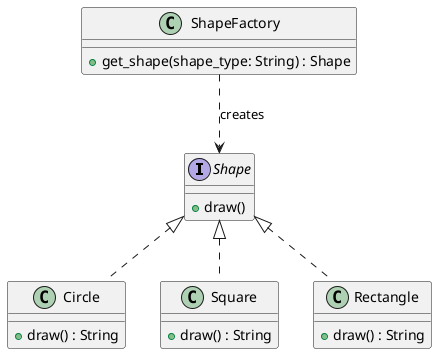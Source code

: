 @startuml

interface Shape {
    +draw()
}

class Circle {
    +draw() : String
}

class Square {
    +draw() : String
}

class Rectangle {
    +draw() : String
}

class ShapeFactory {
    +get_shape(shape_type: String) : Shape
}

Shape <|.. Circle
Shape <|.. Square
Shape <|.. Rectangle

ShapeFactory ..> Shape : "creates"

@enduml